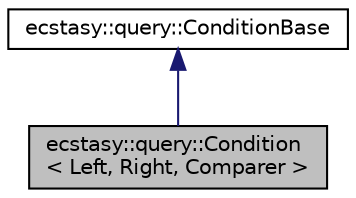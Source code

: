 digraph "ecstasy::query::Condition&lt; Left, Right, Comparer &gt;"
{
 // LATEX_PDF_SIZE
  edge [fontname="Helvetica",fontsize="10",labelfontname="Helvetica",labelfontsize="10"];
  node [fontname="Helvetica",fontsize="10",shape=record];
  Node1 [label="ecstasy::query::Condition\l\< Left, Right, Comparer \>",height=0.2,width=0.4,color="black", fillcolor="grey75", style="filled", fontcolor="black",tooltip=" "];
  Node2 -> Node1 [dir="back",color="midnightblue",fontsize="10",style="solid",fontname="Helvetica"];
  Node2 [label="ecstasy::query::ConditionBase",height=0.2,width=0.4,color="black", fillcolor="white", style="filled",URL="$structecstasy_1_1query_1_1_condition_base.html",tooltip=" "];
}
